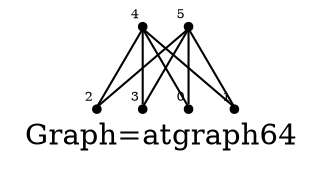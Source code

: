 /* Created by igraph 0.8.0-pre+0200568 */
graph {
  graph [
    label="Graph=atgraph64"
    labelloc=bottom
  ];
  0 [
    pos="0.000000,0.000000!"
    shape=point
    fontsize=6
    xlabel=0
  ];
  1 [
    pos="-0.100000,1.000000!"
    shape=point
    fontsize=6
    xlabel=1
  ];
  2 [
    pos="1.000000,0.000000!"
    shape=point
    fontsize=6
    xlabel=2
  ];
  3 [
    pos="0.900000,1.000000!"
    shape=point
    fontsize=6
    xlabel=3
  ];
  4 [
    pos="2.000000,0.000000!"
    shape=point
    fontsize=6
    xlabel=4
  ];
  5 [
    pos="1.900000,1.000000!"
    shape=point
    fontsize=6
    xlabel=5
  ];

  4 -- 0;
  4 -- 1;
  4 -- 2;
  4 -- 3;
  5 -- 0;
  5 -- 1;
  5 -- 2;
  5 -- 3;
}
